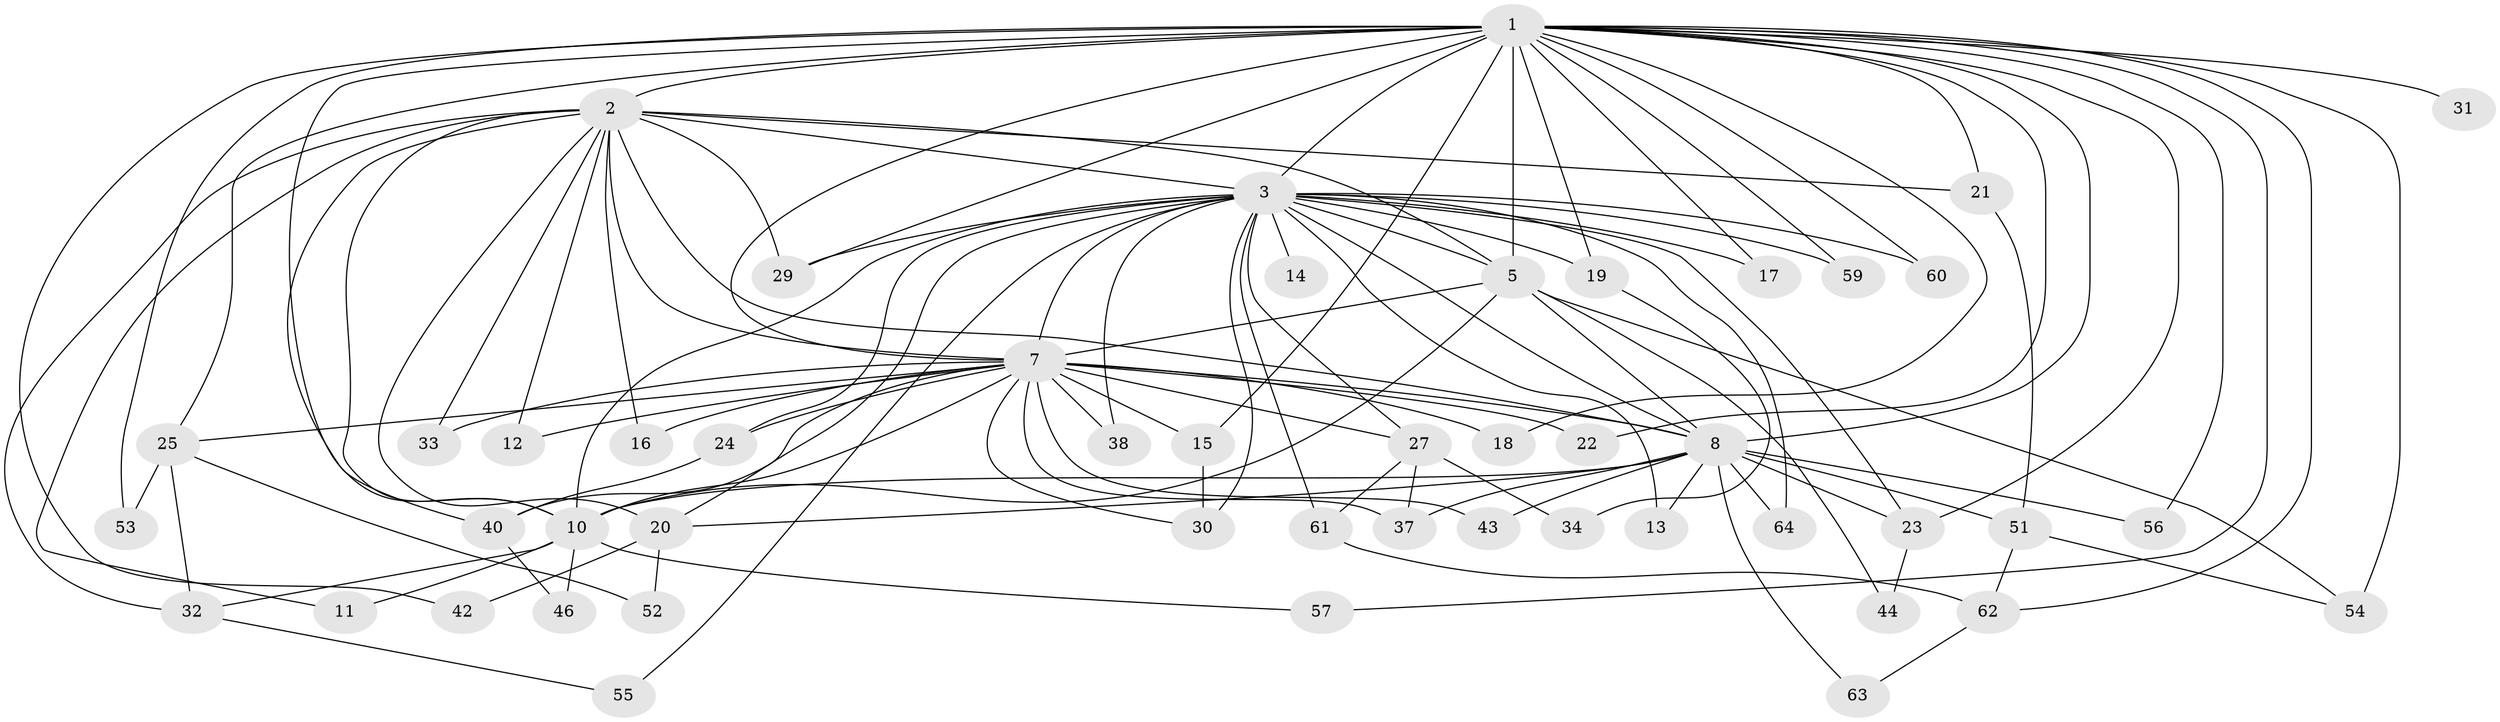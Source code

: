 // original degree distribution, {14: 0.029850746268656716, 19: 0.014925373134328358, 12: 0.029850746268656716, 24: 0.029850746268656716, 13: 0.014925373134328358, 18: 0.014925373134328358, 22: 0.014925373134328358, 2: 0.5522388059701493, 3: 0.14925373134328357, 5: 0.029850746268656716, 4: 0.11940298507462686}
// Generated by graph-tools (version 1.1) at 2025/41/03/06/25 10:41:39]
// undirected, 49 vertices, 112 edges
graph export_dot {
graph [start="1"]
  node [color=gray90,style=filled];
  1 [super="+4"];
  2 [super="+39"];
  3 [super="+6"];
  5 [super="+67"];
  7 [super="+9"];
  8 [super="+26"];
  10 [super="+28"];
  11;
  12;
  13;
  14;
  15;
  16;
  17;
  18 [super="+50"];
  19;
  20 [super="+35"];
  21 [super="+49"];
  22;
  23 [super="+45"];
  24;
  25;
  27 [super="+36"];
  29;
  30 [super="+41"];
  31;
  32 [super="+58"];
  33;
  34;
  37 [super="+48"];
  38;
  40 [super="+47"];
  42;
  43;
  44;
  46;
  51 [super="+66"];
  52;
  53;
  54;
  55;
  56;
  57;
  59;
  60;
  61;
  62 [super="+65"];
  63;
  64;
  1 -- 2 [weight=2];
  1 -- 3 [weight=4];
  1 -- 5 [weight=2];
  1 -- 7 [weight=4];
  1 -- 8 [weight=2];
  1 -- 10 [weight=2];
  1 -- 15;
  1 -- 17;
  1 -- 29;
  1 -- 31 [weight=2];
  1 -- 42;
  1 -- 18;
  1 -- 19;
  1 -- 21 [weight=2];
  1 -- 22;
  1 -- 23;
  1 -- 25;
  1 -- 53;
  1 -- 54;
  1 -- 56;
  1 -- 57;
  1 -- 59;
  1 -- 60;
  1 -- 62;
  2 -- 3 [weight=2];
  2 -- 5;
  2 -- 7 [weight=2];
  2 -- 8;
  2 -- 10 [weight=2];
  2 -- 11;
  2 -- 12;
  2 -- 16;
  2 -- 21;
  2 -- 32;
  2 -- 33;
  2 -- 40;
  2 -- 29;
  2 -- 20;
  3 -- 5 [weight=2];
  3 -- 7 [weight=4];
  3 -- 8 [weight=2];
  3 -- 10 [weight=2];
  3 -- 13;
  3 -- 14 [weight=2];
  3 -- 29;
  3 -- 64;
  3 -- 17;
  3 -- 19;
  3 -- 20;
  3 -- 24;
  3 -- 27 [weight=2];
  3 -- 30;
  3 -- 38;
  3 -- 55;
  3 -- 59;
  3 -- 60;
  3 -- 61;
  3 -- 23;
  5 -- 7 [weight=3];
  5 -- 8;
  5 -- 10;
  5 -- 44;
  5 -- 54;
  7 -- 8 [weight=3];
  7 -- 10 [weight=2];
  7 -- 15;
  7 -- 38;
  7 -- 40;
  7 -- 12;
  7 -- 16;
  7 -- 18 [weight=2];
  7 -- 22;
  7 -- 24;
  7 -- 25;
  7 -- 27;
  7 -- 30;
  7 -- 33;
  7 -- 43;
  7 -- 37;
  8 -- 10;
  8 -- 13;
  8 -- 20;
  8 -- 23;
  8 -- 37;
  8 -- 43;
  8 -- 51;
  8 -- 56;
  8 -- 63;
  8 -- 64;
  10 -- 11;
  10 -- 32;
  10 -- 46;
  10 -- 57;
  15 -- 30;
  19 -- 34;
  20 -- 42;
  20 -- 52;
  21 -- 51;
  23 -- 44;
  24 -- 40;
  25 -- 52;
  25 -- 53;
  25 -- 32;
  27 -- 34;
  27 -- 37;
  27 -- 61;
  32 -- 55;
  40 -- 46;
  51 -- 62;
  51 -- 54;
  61 -- 62;
  62 -- 63;
}
